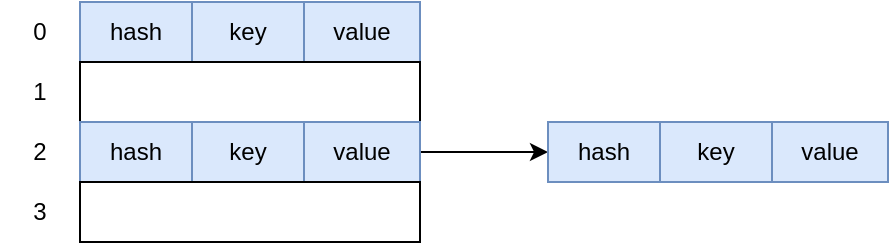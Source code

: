 <mxfile version="13.6.2" type="device" pages="2"><diagram id="xJOOHSZcFGS_7FYXjXdM" name="1"><mxGraphModel dx="946" dy="611" grid="1" gridSize="10" guides="1" tooltips="1" connect="1" arrows="1" fold="1" page="1" pageScale="1" pageWidth="827" pageHeight="1169" math="0" shadow="0"><root><mxCell id="0"/><mxCell id="1" parent="0"/><mxCell id="cxOqCK1Z1xY-rjXvEAAN-20" value="hash" style="rounded=0;whiteSpace=wrap;html=1;fillColor=#dae8fc;strokeColor=#6c8ebf;" vertex="1" parent="1"><mxGeometry x="180" y="190" width="56" height="30" as="geometry"/></mxCell><mxCell id="cxOqCK1Z1xY-rjXvEAAN-21" value="key" style="rounded=0;whiteSpace=wrap;html=1;fillColor=#dae8fc;strokeColor=#6c8ebf;" vertex="1" parent="1"><mxGeometry x="236" y="190" width="56" height="30" as="geometry"/></mxCell><mxCell id="cxOqCK1Z1xY-rjXvEAAN-22" value="value" style="rounded=0;whiteSpace=wrap;html=1;fillColor=#dae8fc;strokeColor=#6c8ebf;" vertex="1" parent="1"><mxGeometry x="292" y="190" width="58" height="30" as="geometry"/></mxCell><mxCell id="cxOqCK1Z1xY-rjXvEAAN-24" value="0" style="text;html=1;strokeColor=none;fillColor=none;align=center;verticalAlign=middle;whiteSpace=wrap;rounded=0;" vertex="1" parent="1"><mxGeometry x="140" y="190" width="40" height="30" as="geometry"/></mxCell><mxCell id="cxOqCK1Z1xY-rjXvEAAN-25" value="" style="rounded=0;whiteSpace=wrap;html=1;" vertex="1" parent="1"><mxGeometry x="180" y="220" width="170" height="30" as="geometry"/></mxCell><mxCell id="cxOqCK1Z1xY-rjXvEAAN-28" value="1" style="text;html=1;strokeColor=none;fillColor=none;align=center;verticalAlign=middle;whiteSpace=wrap;rounded=0;" vertex="1" parent="1"><mxGeometry x="140" y="220" width="40" height="30" as="geometry"/></mxCell><mxCell id="cxOqCK1Z1xY-rjXvEAAN-41" value="hash" style="rounded=0;whiteSpace=wrap;html=1;fillColor=#dae8fc;strokeColor=#6c8ebf;" vertex="1" parent="1"><mxGeometry x="180" y="250" width="56" height="30" as="geometry"/></mxCell><mxCell id="cxOqCK1Z1xY-rjXvEAAN-42" value="key" style="rounded=0;whiteSpace=wrap;html=1;fillColor=#dae8fc;strokeColor=#6c8ebf;" vertex="1" parent="1"><mxGeometry x="236" y="250" width="56" height="30" as="geometry"/></mxCell><mxCell id="cxOqCK1Z1xY-rjXvEAAN-53" style="edgeStyle=orthogonalEdgeStyle;rounded=0;orthogonalLoop=1;jettySize=auto;html=1;exitX=1;exitY=0.5;exitDx=0;exitDy=0;entryX=0;entryY=0.5;entryDx=0;entryDy=0;" edge="1" parent="1" source="cxOqCK1Z1xY-rjXvEAAN-43" target="cxOqCK1Z1xY-rjXvEAAN-47"><mxGeometry relative="1" as="geometry"/></mxCell><mxCell id="cxOqCK1Z1xY-rjXvEAAN-43" value="value" style="rounded=0;whiteSpace=wrap;html=1;fillColor=#dae8fc;strokeColor=#6c8ebf;" vertex="1" parent="1"><mxGeometry x="292" y="250" width="58" height="30" as="geometry"/></mxCell><mxCell id="cxOqCK1Z1xY-rjXvEAAN-44" value="2" style="text;html=1;strokeColor=none;fillColor=none;align=center;verticalAlign=middle;whiteSpace=wrap;rounded=0;" vertex="1" parent="1"><mxGeometry x="140" y="250" width="40" height="30" as="geometry"/></mxCell><mxCell id="cxOqCK1Z1xY-rjXvEAAN-45" value="" style="rounded=0;whiteSpace=wrap;html=1;" vertex="1" parent="1"><mxGeometry x="180" y="280" width="170" height="30" as="geometry"/></mxCell><mxCell id="cxOqCK1Z1xY-rjXvEAAN-46" value="3" style="text;html=1;strokeColor=none;fillColor=none;align=center;verticalAlign=middle;whiteSpace=wrap;rounded=0;" vertex="1" parent="1"><mxGeometry x="140" y="280" width="40" height="30" as="geometry"/></mxCell><mxCell id="cxOqCK1Z1xY-rjXvEAAN-47" value="hash" style="rounded=0;whiteSpace=wrap;html=1;fillColor=#dae8fc;strokeColor=#6c8ebf;" vertex="1" parent="1"><mxGeometry x="414" y="250" width="56" height="30" as="geometry"/></mxCell><mxCell id="cxOqCK1Z1xY-rjXvEAAN-48" value="key" style="rounded=0;whiteSpace=wrap;html=1;fillColor=#dae8fc;strokeColor=#6c8ebf;" vertex="1" parent="1"><mxGeometry x="470" y="250" width="56" height="30" as="geometry"/></mxCell><mxCell id="cxOqCK1Z1xY-rjXvEAAN-49" value="value" style="rounded=0;whiteSpace=wrap;html=1;fillColor=#dae8fc;strokeColor=#6c8ebf;" vertex="1" parent="1"><mxGeometry x="526" y="250" width="58" height="30" as="geometry"/></mxCell></root></mxGraphModel></diagram><diagram id="SalznYH_Z6XDiSyMMN4Y" name="2"><mxGraphModel dx="946" dy="611" grid="1" gridSize="10" guides="1" tooltips="1" connect="1" arrows="1" fold="1" page="1" pageScale="1" pageWidth="827" pageHeight="1169" math="0" shadow="0"><root><mxCell id="VIIoIRtRvjjN95Wjoxd0-0"/><mxCell id="VIIoIRtRvjjN95Wjoxd0-1" parent="VIIoIRtRvjjN95Wjoxd0-0"/><mxCell id="eI_oBq-BkEmubc1tfxmX-37" value="" style="rounded=0;whiteSpace=wrap;html=1;" vertex="1" parent="VIIoIRtRvjjN95Wjoxd0-1"><mxGeometry x="540" y="70" width="50" height="340" as="geometry"/></mxCell><mxCell id="eI_oBq-BkEmubc1tfxmX-0" value="" style="rounded=0;whiteSpace=wrap;html=1;" vertex="1" parent="VIIoIRtRvjjN95Wjoxd0-1"><mxGeometry x="90" y="70" width="50" height="170" as="geometry"/></mxCell><mxCell id="eI_oBq-BkEmubc1tfxmX-7" style="edgeStyle=orthogonalEdgeStyle;rounded=0;orthogonalLoop=1;jettySize=auto;html=1;exitX=1;exitY=0.5;exitDx=0;exitDy=0;" edge="1" parent="VIIoIRtRvjjN95Wjoxd0-1" source="eI_oBq-BkEmubc1tfxmX-1" target="eI_oBq-BkEmubc1tfxmX-2"><mxGeometry relative="1" as="geometry"/></mxCell><mxCell id="eI_oBq-BkEmubc1tfxmX-1" value="" style="rounded=0;whiteSpace=wrap;html=1;fillColor=#dae8fc;strokeColor=#6c8ebf;" vertex="1" parent="VIIoIRtRvjjN95Wjoxd0-1"><mxGeometry x="90" y="120" width="50" height="20" as="geometry"/></mxCell><mxCell id="eI_oBq-BkEmubc1tfxmX-8" style="edgeStyle=orthogonalEdgeStyle;rounded=0;orthogonalLoop=1;jettySize=auto;html=1;exitX=1;exitY=0.5;exitDx=0;exitDy=0;" edge="1" parent="VIIoIRtRvjjN95Wjoxd0-1" source="eI_oBq-BkEmubc1tfxmX-2" target="eI_oBq-BkEmubc1tfxmX-3"><mxGeometry relative="1" as="geometry"/></mxCell><mxCell id="eI_oBq-BkEmubc1tfxmX-2" value="" style="rounded=0;whiteSpace=wrap;html=1;fillColor=#d5e8d4;strokeColor=#82b366;" vertex="1" parent="VIIoIRtRvjjN95Wjoxd0-1"><mxGeometry x="160" y="120" width="50" height="20" as="geometry"/></mxCell><mxCell id="eI_oBq-BkEmubc1tfxmX-9" style="edgeStyle=orthogonalEdgeStyle;rounded=0;orthogonalLoop=1;jettySize=auto;html=1;exitX=1;exitY=0.5;exitDx=0;exitDy=0;entryX=0;entryY=0.5;entryDx=0;entryDy=0;" edge="1" parent="VIIoIRtRvjjN95Wjoxd0-1" source="eI_oBq-BkEmubc1tfxmX-3" target="eI_oBq-BkEmubc1tfxmX-4"><mxGeometry relative="1" as="geometry"/></mxCell><mxCell id="eI_oBq-BkEmubc1tfxmX-3" value="" style="rounded=0;whiteSpace=wrap;html=1;fillColor=#fff2cc;strokeColor=#d6b656;" vertex="1" parent="VIIoIRtRvjjN95Wjoxd0-1"><mxGeometry x="240" y="120" width="50" height="20" as="geometry"/></mxCell><mxCell id="eI_oBq-BkEmubc1tfxmX-23" style="edgeStyle=orthogonalEdgeStyle;rounded=0;orthogonalLoop=1;jettySize=auto;html=1;exitX=1;exitY=0.5;exitDx=0;exitDy=0;entryX=0;entryY=0.5;entryDx=0;entryDy=0;" edge="1" parent="VIIoIRtRvjjN95Wjoxd0-1" source="eI_oBq-BkEmubc1tfxmX-4" target="eI_oBq-BkEmubc1tfxmX-5"><mxGeometry relative="1" as="geometry"/></mxCell><mxCell id="eI_oBq-BkEmubc1tfxmX-4" value="" style="rounded=0;whiteSpace=wrap;html=1;fillColor=#f8cecc;strokeColor=#b85450;" vertex="1" parent="VIIoIRtRvjjN95Wjoxd0-1"><mxGeometry x="320" y="120" width="50" height="20" as="geometry"/></mxCell><mxCell id="eI_oBq-BkEmubc1tfxmX-5" value="" style="rounded=0;whiteSpace=wrap;html=1;fillColor=#e1d5e7;strokeColor=#9673a6;" vertex="1" parent="VIIoIRtRvjjN95Wjoxd0-1"><mxGeometry x="400" y="120" width="50" height="20" as="geometry"/></mxCell><mxCell id="eI_oBq-BkEmubc1tfxmX-33" style="edgeStyle=orthogonalEdgeStyle;rounded=0;orthogonalLoop=1;jettySize=auto;html=1;exitX=1;exitY=0.5;exitDx=0;exitDy=0;entryX=0;entryY=0.5;entryDx=0;entryDy=0;" edge="1" parent="VIIoIRtRvjjN95Wjoxd0-1" source="eI_oBq-BkEmubc1tfxmX-25" target="eI_oBq-BkEmubc1tfxmX-28"><mxGeometry relative="1" as="geometry"/></mxCell><mxCell id="eI_oBq-BkEmubc1tfxmX-25" value="" style="rounded=0;whiteSpace=wrap;html=1;fillColor=#d5e8d4;strokeColor=#82b366;" vertex="1" parent="VIIoIRtRvjjN95Wjoxd0-1"><mxGeometry x="540" y="120" width="50" height="20" as="geometry"/></mxCell><mxCell id="eI_oBq-BkEmubc1tfxmX-34" style="edgeStyle=orthogonalEdgeStyle;rounded=0;orthogonalLoop=1;jettySize=auto;html=1;exitX=1;exitY=0.5;exitDx=0;exitDy=0;entryX=0;entryY=0.5;entryDx=0;entryDy=0;" edge="1" parent="VIIoIRtRvjjN95Wjoxd0-1" source="eI_oBq-BkEmubc1tfxmX-27" target="eI_oBq-BkEmubc1tfxmX-31"><mxGeometry relative="1" as="geometry"/></mxCell><mxCell id="eI_oBq-BkEmubc1tfxmX-27" value="" style="rounded=0;whiteSpace=wrap;html=1;fillColor=#dae8fc;strokeColor=#6c8ebf;" vertex="1" parent="VIIoIRtRvjjN95Wjoxd0-1"><mxGeometry x="540" y="290" width="50" height="20" as="geometry"/></mxCell><mxCell id="eI_oBq-BkEmubc1tfxmX-28" value="" style="rounded=0;whiteSpace=wrap;html=1;fillColor=#f8cecc;strokeColor=#b85450;" vertex="1" parent="VIIoIRtRvjjN95Wjoxd0-1"><mxGeometry x="640" y="120" width="50" height="20" as="geometry"/></mxCell><mxCell id="eI_oBq-BkEmubc1tfxmX-29" value="" style="rounded=0;whiteSpace=wrap;html=1;fillColor=#e1d5e7;strokeColor=#9673a6;" vertex="1" parent="VIIoIRtRvjjN95Wjoxd0-1"><mxGeometry x="740" y="290" width="50" height="20" as="geometry"/></mxCell><mxCell id="eI_oBq-BkEmubc1tfxmX-36" style="edgeStyle=orthogonalEdgeStyle;rounded=0;orthogonalLoop=1;jettySize=auto;html=1;exitX=1;exitY=0.5;exitDx=0;exitDy=0;entryX=0;entryY=0.5;entryDx=0;entryDy=0;" edge="1" parent="VIIoIRtRvjjN95Wjoxd0-1" source="eI_oBq-BkEmubc1tfxmX-31" target="eI_oBq-BkEmubc1tfxmX-29"><mxGeometry relative="1" as="geometry"/></mxCell><mxCell id="eI_oBq-BkEmubc1tfxmX-31" value="" style="rounded=0;whiteSpace=wrap;html=1;fillColor=#fff2cc;strokeColor=#d6b656;" vertex="1" parent="VIIoIRtRvjjN95Wjoxd0-1"><mxGeometry x="640" y="290" width="50" height="20" as="geometry"/></mxCell><mxCell id="eI_oBq-BkEmubc1tfxmX-39" value="" style="endArrow=none;dashed=1;html=1;dashPattern=1 3;strokeWidth=2;entryX=1;entryY=0.5;entryDx=0;entryDy=0;exitX=0;exitY=0.5;exitDx=0;exitDy=0;" edge="1" parent="VIIoIRtRvjjN95Wjoxd0-1" source="eI_oBq-BkEmubc1tfxmX-37" target="eI_oBq-BkEmubc1tfxmX-37"><mxGeometry width="50" height="50" relative="1" as="geometry"><mxPoint x="440" y="330" as="sourcePoint"/><mxPoint x="490" y="280" as="targetPoint"/></mxGeometry></mxCell><mxCell id="eI_oBq-BkEmubc1tfxmX-40" value="" style="shape=flexArrow;endArrow=classic;html=1;" edge="1" parent="VIIoIRtRvjjN95Wjoxd0-1"><mxGeometry width="50" height="50" relative="1" as="geometry"><mxPoint x="460" y="230" as="sourcePoint"/><mxPoint x="510" y="230" as="targetPoint"/></mxGeometry></mxCell><mxCell id="eI_oBq-BkEmubc1tfxmX-41" value="扩容" style="text;html=1;strokeColor=none;fillColor=none;align=center;verticalAlign=middle;whiteSpace=wrap;rounded=0;" vertex="1" parent="VIIoIRtRvjjN95Wjoxd0-1"><mxGeometry x="460" y="190" width="40" height="20" as="geometry"/></mxCell><mxCell id="eI_oBq-BkEmubc1tfxmX-42" value="左右同颜色的节点表示key-value都相同的对应节点" style="text;html=1;strokeColor=none;fillColor=none;align=center;verticalAlign=middle;whiteSpace=wrap;rounded=0;" vertex="1" parent="VIIoIRtRvjjN95Wjoxd0-1"><mxGeometry x="140" y="330" width="295" height="30" as="geometry"/></mxCell></root></mxGraphModel></diagram></mxfile>